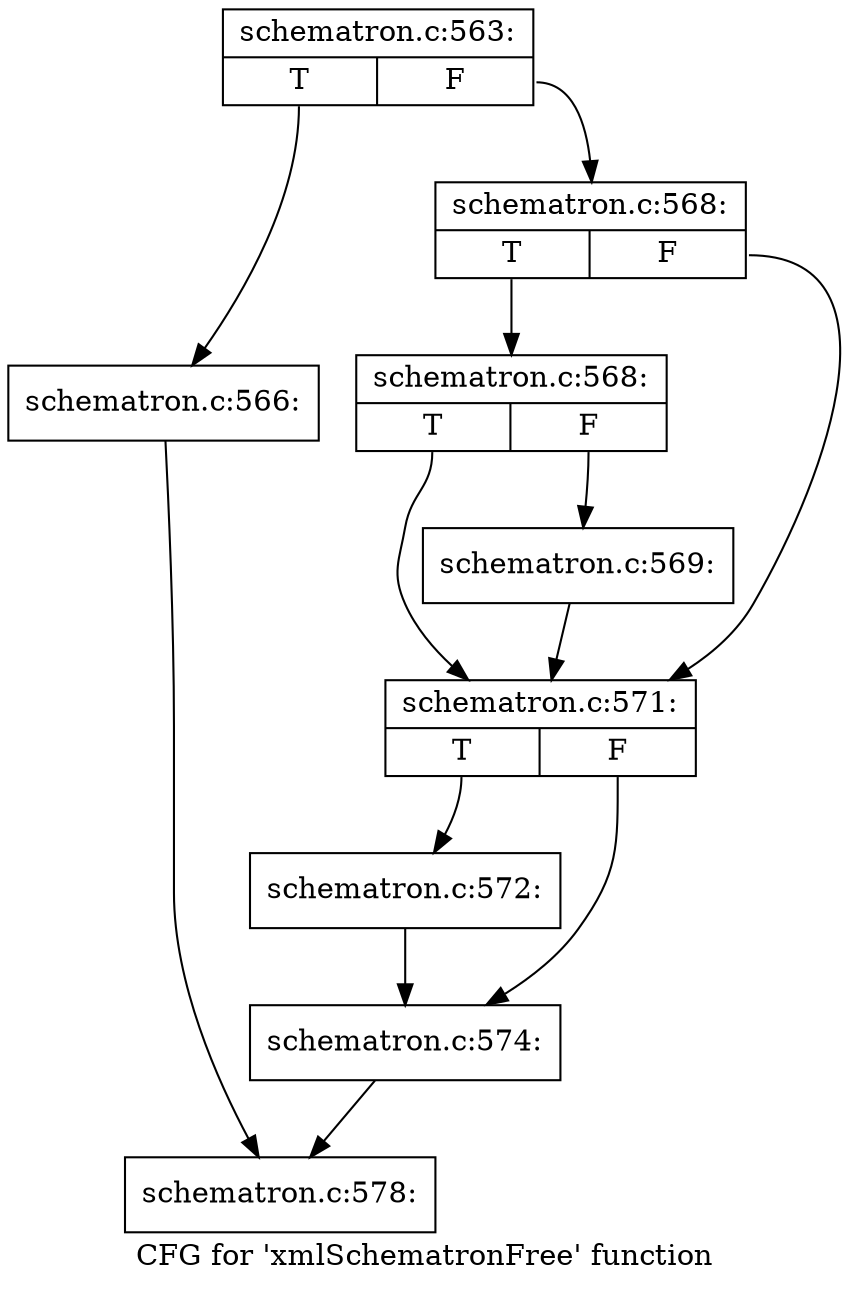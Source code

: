 digraph "CFG for 'xmlSchematronFree' function" {
	label="CFG for 'xmlSchematronFree' function";

	Node0x4bbc490 [shape=record,label="{schematron.c:563:|{<s0>T|<s1>F}}"];
	Node0x4bbc490:s0 -> Node0x4bcf770;
	Node0x4bbc490:s1 -> Node0x4bcf7c0;
	Node0x4bcf770 [shape=record,label="{schematron.c:566:}"];
	Node0x4bcf770 -> Node0x4b18e10;
	Node0x4bcf7c0 [shape=record,label="{schematron.c:568:|{<s0>T|<s1>F}}"];
	Node0x4bcf7c0:s0 -> Node0x4bd0080;
	Node0x4bcf7c0:s1 -> Node0x4bd0030;
	Node0x4bd0080 [shape=record,label="{schematron.c:568:|{<s0>T|<s1>F}}"];
	Node0x4bd0080:s0 -> Node0x4bd0030;
	Node0x4bd0080:s1 -> Node0x4bcffe0;
	Node0x4bcffe0 [shape=record,label="{schematron.c:569:}"];
	Node0x4bcffe0 -> Node0x4bd0030;
	Node0x4bd0030 [shape=record,label="{schematron.c:571:|{<s0>T|<s1>F}}"];
	Node0x4bd0030:s0 -> Node0x4bd1090;
	Node0x4bd0030:s1 -> Node0x4bd13c0;
	Node0x4bd1090 [shape=record,label="{schematron.c:572:}"];
	Node0x4bd1090 -> Node0x4bd13c0;
	Node0x4bd13c0 [shape=record,label="{schematron.c:574:}"];
	Node0x4bd13c0 -> Node0x4b18e10;
	Node0x4b18e10 [shape=record,label="{schematron.c:578:}"];
}
